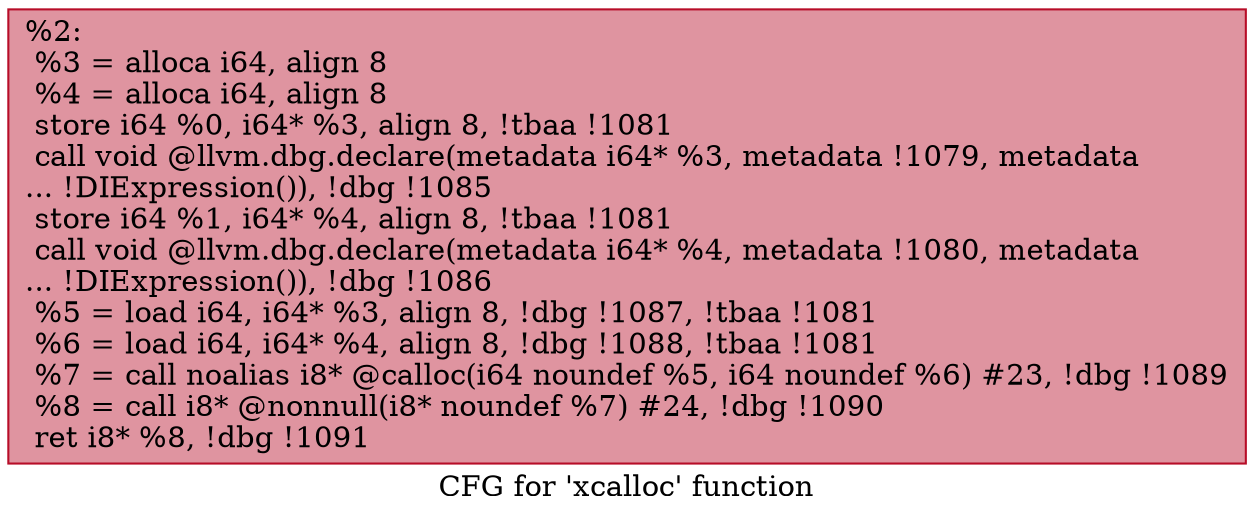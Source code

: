 digraph "CFG for 'xcalloc' function" {
	label="CFG for 'xcalloc' function";

	Node0x17d7320 [shape=record,color="#b70d28ff", style=filled, fillcolor="#b70d2870",label="{%2:\l  %3 = alloca i64, align 8\l  %4 = alloca i64, align 8\l  store i64 %0, i64* %3, align 8, !tbaa !1081\l  call void @llvm.dbg.declare(metadata i64* %3, metadata !1079, metadata\l... !DIExpression()), !dbg !1085\l  store i64 %1, i64* %4, align 8, !tbaa !1081\l  call void @llvm.dbg.declare(metadata i64* %4, metadata !1080, metadata\l... !DIExpression()), !dbg !1086\l  %5 = load i64, i64* %3, align 8, !dbg !1087, !tbaa !1081\l  %6 = load i64, i64* %4, align 8, !dbg !1088, !tbaa !1081\l  %7 = call noalias i8* @calloc(i64 noundef %5, i64 noundef %6) #23, !dbg !1089\l  %8 = call i8* @nonnull(i8* noundef %7) #24, !dbg !1090\l  ret i8* %8, !dbg !1091\l}"];
}
